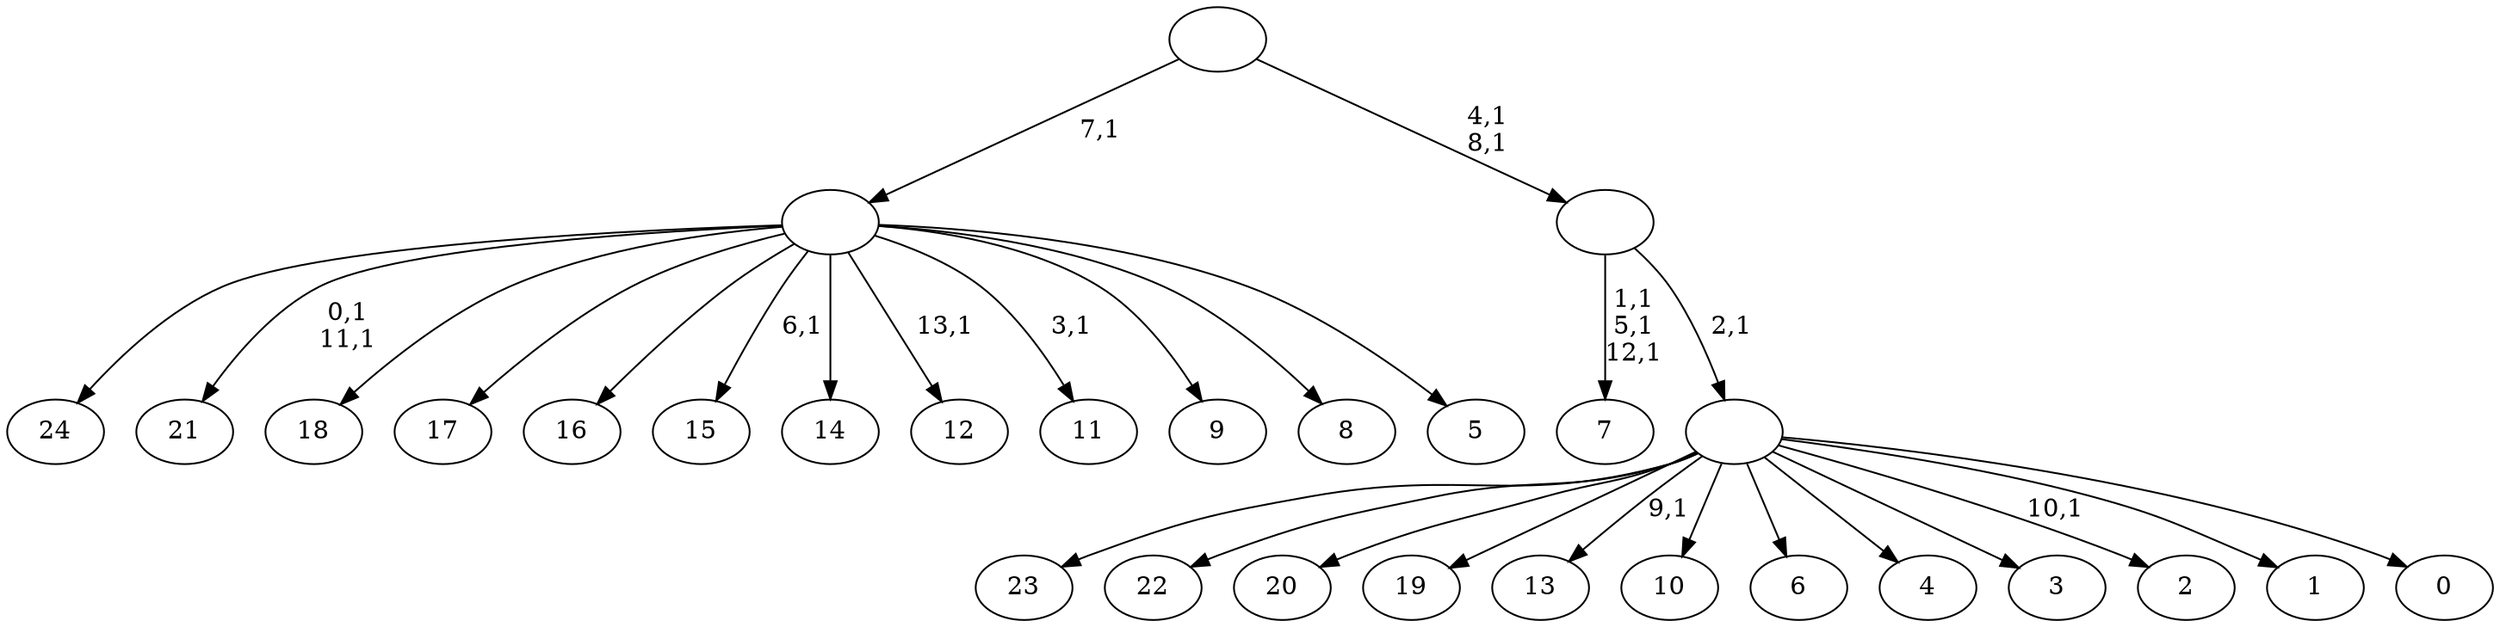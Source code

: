 digraph T {
	39 [label="24"]
	38 [label="23"]
	37 [label="22"]
	36 [label="21"]
	33 [label="20"]
	32 [label="19"]
	31 [label="18"]
	30 [label="17"]
	29 [label="16"]
	28 [label="15"]
	26 [label="14"]
	25 [label="13"]
	23 [label="12"]
	21 [label="11"]
	19 [label="10"]
	18 [label="9"]
	17 [label="8"]
	16 [label="7"]
	12 [label="6"]
	11 [label="5"]
	10 [label=""]
	9 [label="4"]
	8 [label="3"]
	7 [label="2"]
	5 [label="1"]
	4 [label="0"]
	3 [label=""]
	2 [label=""]
	0 [label=""]
	10 -> 21 [label="3,1"]
	10 -> 23 [label="13,1"]
	10 -> 28 [label="6,1"]
	10 -> 36 [label="0,1\n11,1"]
	10 -> 39 [label=""]
	10 -> 31 [label=""]
	10 -> 30 [label=""]
	10 -> 29 [label=""]
	10 -> 26 [label=""]
	10 -> 18 [label=""]
	10 -> 17 [label=""]
	10 -> 11 [label=""]
	3 -> 7 [label="10,1"]
	3 -> 25 [label="9,1"]
	3 -> 38 [label=""]
	3 -> 37 [label=""]
	3 -> 33 [label=""]
	3 -> 32 [label=""]
	3 -> 19 [label=""]
	3 -> 12 [label=""]
	3 -> 9 [label=""]
	3 -> 8 [label=""]
	3 -> 5 [label=""]
	3 -> 4 [label=""]
	2 -> 16 [label="1,1\n5,1\n12,1"]
	2 -> 3 [label="2,1"]
	0 -> 2 [label="4,1\n8,1"]
	0 -> 10 [label="7,1"]
}
